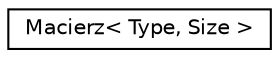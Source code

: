 digraph "Graficzna hierarchia klas"
{
  edge [fontname="Helvetica",fontsize="10",labelfontname="Helvetica",labelfontsize="10"];
  node [fontname="Helvetica",fontsize="10",shape=record];
  rankdir="LR";
  Node0 [label="Macierz\< Type, Size \>",height=0.2,width=0.4,color="black", fillcolor="white", style="filled",URL="$class_macierz.html",tooltip="Szablon Klasy modelujacej pojecie macierzy, za budowe kolumn macierzy odpowiadaja poszczegolne wektor..."];
}
